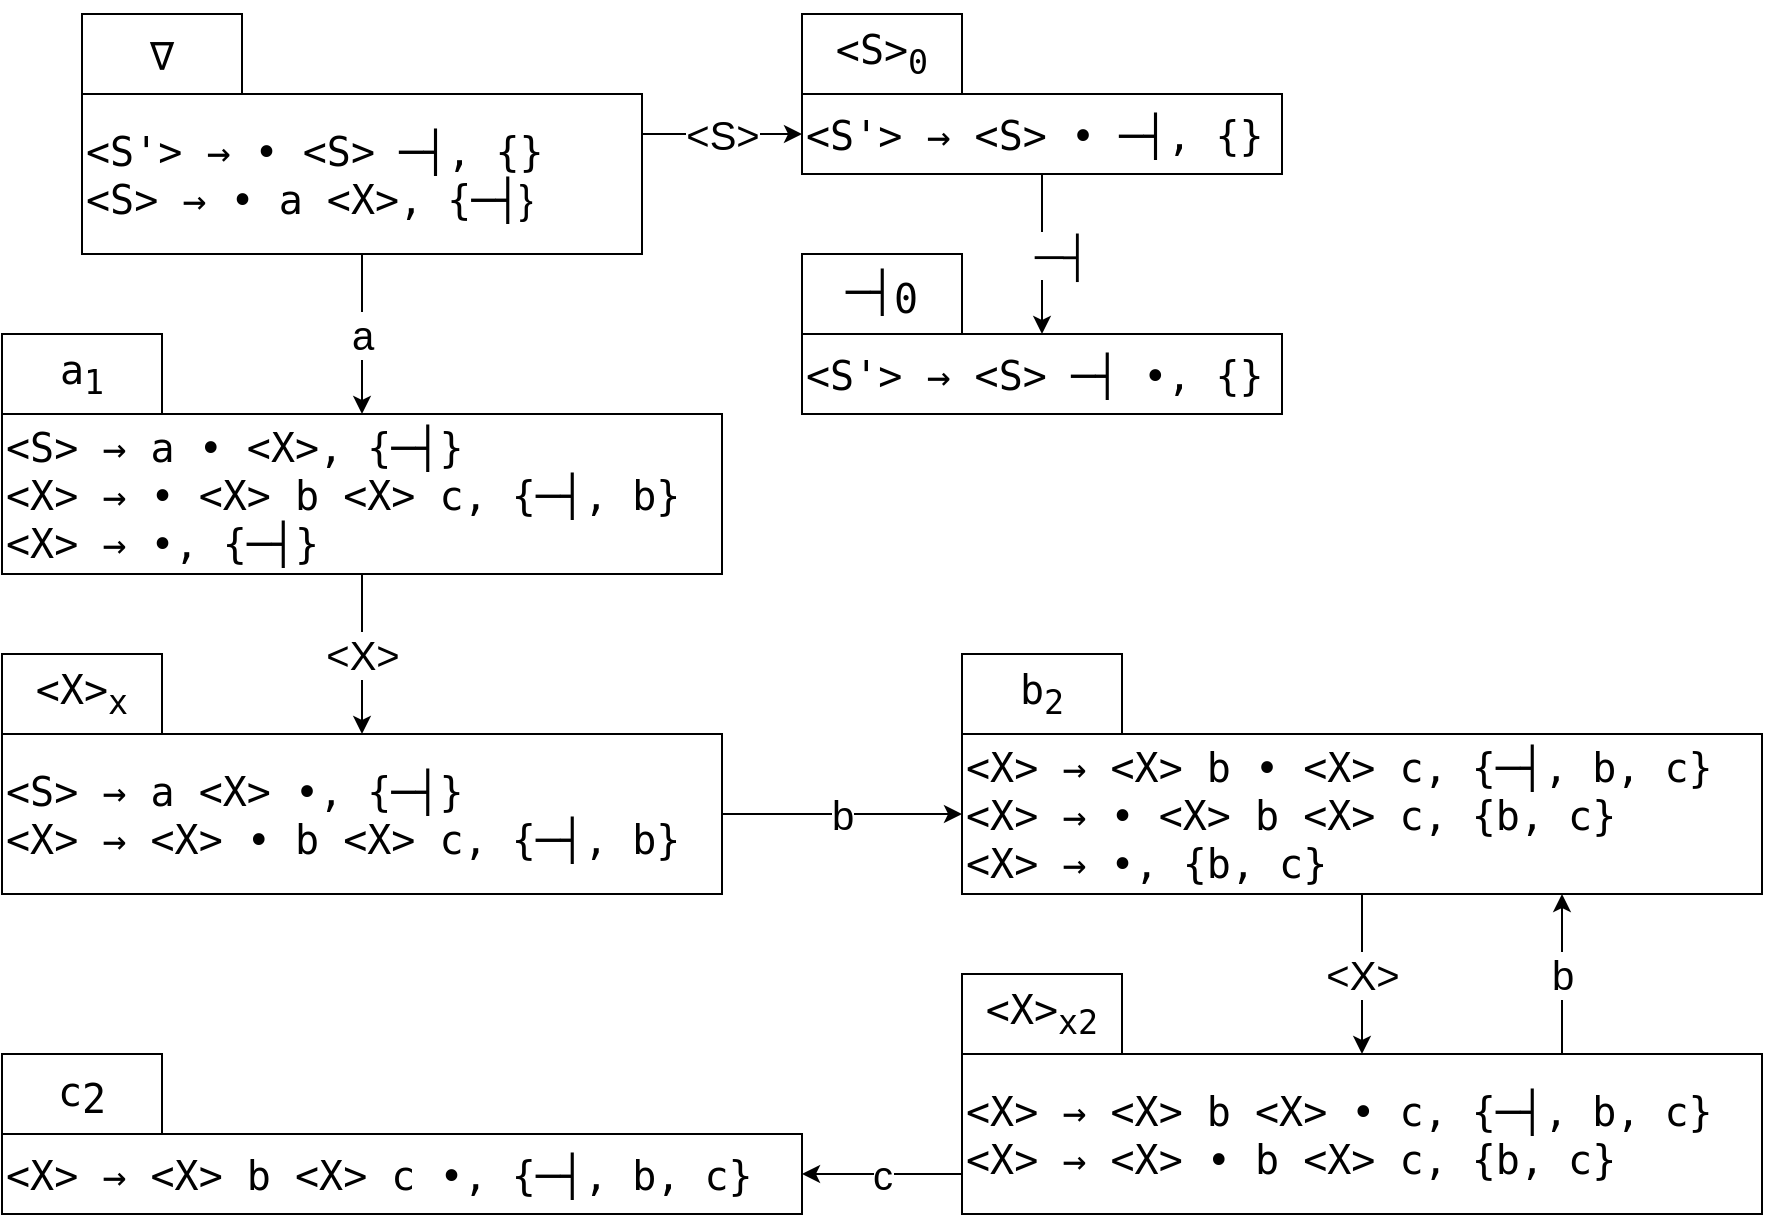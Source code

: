 <mxfile>
    <diagram id="LSlM9-FirK7-BIuNLM0d" name="Automat">
        <mxGraphModel dx="860" dy="790" grid="1" gridSize="10" guides="1" tooltips="1" connect="1" arrows="1" fold="1" page="1" pageScale="1" pageWidth="850" pageHeight="1100" math="0" shadow="0">
            <root>
                <mxCell id="0"/>
                <mxCell id="1" parent="0"/>
                <mxCell id="13" value="&lt;font style=&quot;font-size: 20px&quot;&gt;&amp;lt;S&amp;gt;&lt;/font&gt;" style="edgeStyle=none;html=1;exitX=1;exitY=0.25;exitDx=0;exitDy=0;entryX=0;entryY=0.5;entryDx=0;entryDy=0;" edge="1" parent="1" source="2" target="8">
                    <mxGeometry relative="1" as="geometry"/>
                </mxCell>
                <mxCell id="14" value="&lt;font style=&quot;font-size: 20px&quot;&gt;a&lt;/font&gt;" style="edgeStyle=none;html=1;exitX=0.5;exitY=1;exitDx=0;exitDy=0;entryX=0.5;entryY=0;entryDx=0;entryDy=0;" edge="1" parent="1" source="2" target="4">
                    <mxGeometry relative="1" as="geometry"/>
                </mxCell>
                <mxCell id="2" value="&lt;pre&gt;&lt;font&gt;&lt;div&gt;&lt;font&gt;&lt;pre&gt;&lt;font&gt;&lt;div&gt;&lt;span style=&quot;font-size: 20px&quot;&gt;&amp;lt;S'&amp;gt; → • &amp;lt;S&amp;gt; ─┤, {}&lt;br&gt;&amp;lt;S&amp;gt; → • a &amp;lt;X&amp;gt;, {&lt;/span&gt;&lt;span style=&quot;font-size: 20px&quot;&gt;─┤&lt;/span&gt;&lt;span style=&quot;font-size: 20px ; font-family: &amp;#34;helvetica&amp;#34;&quot;&gt;}&lt;/span&gt;&lt;/div&gt;&lt;/font&gt;&lt;/pre&gt;&lt;/font&gt;&lt;/div&gt;&lt;/font&gt;&lt;/pre&gt;" style="rounded=0;whiteSpace=wrap;html=1;align=left;" parent="1" vertex="1">
                    <mxGeometry x="120" y="80" width="280" height="80" as="geometry"/>
                </mxCell>
                <mxCell id="3" value="&lt;pre&gt;&lt;font style=&quot;font-size: 20px&quot;&gt;∇&lt;/font&gt;&lt;/pre&gt;" style="rounded=0;whiteSpace=wrap;html=1;" parent="1" vertex="1">
                    <mxGeometry x="120" y="40" width="80" height="40" as="geometry"/>
                </mxCell>
                <mxCell id="17" value="&amp;lt;X&amp;gt;" style="edgeStyle=none;html=1;entryX=0.5;entryY=0;entryDx=0;entryDy=0;fontSize=20;" edge="1" parent="1" source="4" target="15">
                    <mxGeometry relative="1" as="geometry"/>
                </mxCell>
                <mxCell id="4" value="&lt;pre&gt;&lt;font&gt;&lt;font&gt;&lt;pre&gt;&lt;span style=&quot;font-size: 20px&quot;&gt;&amp;lt;S&amp;gt; → a • &amp;lt;X&amp;gt;, {─┤}&lt;br&gt;&amp;lt;X&amp;gt; → • &amp;lt;X&amp;gt; b &amp;lt;X&amp;gt; c, {─┤, b}&lt;br&gt;&amp;lt;X&amp;gt; → •, {─┤}&lt;/span&gt;&lt;/pre&gt;&lt;/font&gt;&lt;/font&gt;&lt;/pre&gt;" style="rounded=0;whiteSpace=wrap;html=1;align=left;" vertex="1" parent="1">
                    <mxGeometry x="80" y="240" width="360" height="80" as="geometry"/>
                </mxCell>
                <mxCell id="5" value="&lt;pre&gt;&lt;font style=&quot;font-size: 20px&quot;&gt;a&lt;sub&gt;1&lt;/sub&gt;&lt;/font&gt;&lt;/pre&gt;" style="rounded=0;whiteSpace=wrap;html=1;" vertex="1" parent="1">
                    <mxGeometry x="80" y="200" width="80" height="40" as="geometry"/>
                </mxCell>
                <mxCell id="8" value="&lt;pre&gt;&lt;font&gt;&lt;div&gt;&lt;font&gt;&lt;pre&gt;&lt;font&gt;&lt;div&gt;&lt;span style=&quot;font-size: 20px&quot;&gt;&amp;lt;S'&amp;gt; → &amp;lt;S&amp;gt; • ─┤, {}&lt;br&gt;&lt;/span&gt;&lt;/div&gt;&lt;/font&gt;&lt;/pre&gt;&lt;/font&gt;&lt;/div&gt;&lt;/font&gt;&lt;/pre&gt;" style="rounded=0;whiteSpace=wrap;html=1;align=left;" vertex="1" parent="1">
                    <mxGeometry x="480" y="80" width="240" height="40" as="geometry"/>
                </mxCell>
                <mxCell id="9" value="&lt;pre&gt;&lt;font style=&quot;font-size: 20px&quot;&gt;&amp;lt;S&amp;gt;&lt;sub&gt;0&lt;/sub&gt;&lt;/font&gt;&lt;/pre&gt;" style="rounded=0;whiteSpace=wrap;html=1;" vertex="1" parent="1">
                    <mxGeometry x="480" y="40" width="80" height="40" as="geometry"/>
                </mxCell>
                <mxCell id="10" value="&lt;pre&gt;&lt;font&gt;&lt;div&gt;&lt;font&gt;&lt;pre&gt;&lt;font&gt;&lt;div&gt;&lt;span style=&quot;font-size: 20px&quot;&gt;&amp;lt;S'&amp;gt; → &amp;lt;S&amp;gt; ─┤ &lt;/span&gt;&lt;span style=&quot;font-size: 20px&quot;&gt;•, {}&lt;/span&gt;&lt;/div&gt;&lt;/font&gt;&lt;/pre&gt;&lt;/font&gt;&lt;/div&gt;&lt;/font&gt;&lt;/pre&gt;" style="rounded=0;whiteSpace=wrap;html=1;align=left;" vertex="1" parent="1">
                    <mxGeometry x="480" y="200" width="240" height="40" as="geometry"/>
                </mxCell>
                <mxCell id="11" value="&lt;pre&gt;&lt;span style=&quot;font-family: monospace ; font-size: 20px ; text-align: left&quot;&gt;─┤&lt;/span&gt;&lt;span style=&quot;vertical-align: sub ; font-size: 20px&quot;&gt;0&lt;/span&gt;&lt;/pre&gt;" style="rounded=0;whiteSpace=wrap;html=1;" vertex="1" parent="1">
                    <mxGeometry x="480" y="160" width="80" height="40" as="geometry"/>
                </mxCell>
                <mxCell id="12" value="─┤" style="endArrow=classic;html=1;fontSize=20;exitX=0.5;exitY=1;exitDx=0;exitDy=0;entryX=0.5;entryY=0;entryDx=0;entryDy=0;" edge="1" parent="1" source="8" target="10">
                    <mxGeometry y="10" width="50" height="50" relative="1" as="geometry">
                        <mxPoint x="720" y="190" as="sourcePoint"/>
                        <mxPoint x="770" y="140" as="targetPoint"/>
                        <mxPoint as="offset"/>
                    </mxGeometry>
                </mxCell>
                <mxCell id="22" value="b" style="edgeStyle=none;html=1;exitX=1;exitY=0.5;exitDx=0;exitDy=0;entryX=0;entryY=0.5;entryDx=0;entryDy=0;fontSize=20;" edge="1" parent="1" source="15" target="20">
                    <mxGeometry relative="1" as="geometry"/>
                </mxCell>
                <mxCell id="15" value="&lt;pre&gt;&lt;font&gt;&lt;font&gt;&lt;pre&gt;&lt;font&gt;&lt;span style=&quot;font-size: 20px&quot;&gt;&amp;lt;S&amp;gt; → a &amp;lt;X&amp;gt; •, {─┤}&lt;br&gt;&amp;lt;X&amp;gt; → &amp;lt;X&amp;gt; • b &amp;lt;X&amp;gt; c, {─┤, b}&lt;br&gt;&lt;/span&gt;&lt;/font&gt;&lt;/pre&gt;&lt;/font&gt;&lt;/font&gt;&lt;/pre&gt;" style="rounded=0;whiteSpace=wrap;html=1;align=left;" vertex="1" parent="1">
                    <mxGeometry x="80" y="400" width="360" height="80" as="geometry"/>
                </mxCell>
                <mxCell id="16" value="&lt;pre&gt;&lt;font style=&quot;font-size: 20px&quot;&gt;&amp;lt;X&amp;gt;&lt;sub&gt;x&lt;/sub&gt;&lt;/font&gt;&lt;/pre&gt;" style="rounded=0;whiteSpace=wrap;html=1;" vertex="1" parent="1">
                    <mxGeometry x="80" y="360" width="80" height="40" as="geometry"/>
                </mxCell>
                <mxCell id="33" value="&amp;lt;X&amp;gt;" style="edgeStyle=none;html=1;fontSize=20;" edge="1" parent="1" source="20" target="23">
                    <mxGeometry relative="1" as="geometry"/>
                </mxCell>
                <mxCell id="20" value="&lt;pre&gt;&lt;font&gt;&lt;font&gt;&lt;pre&gt;&lt;span style=&quot;font-size: 20px&quot;&gt;&amp;lt;X&amp;gt; → &amp;lt;X&amp;gt; b • &amp;lt;X&amp;gt; c, {─┤, b, c}&lt;br&gt;&amp;lt;X&amp;gt; → • &amp;lt;X&amp;gt; b &amp;lt;X&amp;gt; c, {b, c}&lt;br&gt;&amp;lt;X&amp;gt; → •, {b, c}&lt;/span&gt;&lt;br&gt;&lt;/pre&gt;&lt;/font&gt;&lt;/font&gt;&lt;/pre&gt;" style="rounded=0;whiteSpace=wrap;html=1;align=left;" vertex="1" parent="1">
                    <mxGeometry x="560" y="400" width="400" height="80" as="geometry"/>
                </mxCell>
                <mxCell id="21" value="&lt;pre&gt;&lt;font style=&quot;font-size: 20px&quot;&gt;b&lt;sub&gt;2&lt;/sub&gt;&lt;/font&gt;&lt;/pre&gt;" style="rounded=0;whiteSpace=wrap;html=1;" vertex="1" parent="1">
                    <mxGeometry x="560" y="360" width="80" height="40" as="geometry"/>
                </mxCell>
                <mxCell id="26" value="b" style="edgeStyle=none;html=1;exitX=0.75;exitY=0;exitDx=0;exitDy=0;entryX=0.75;entryY=1;entryDx=0;entryDy=0;fontSize=20;" edge="1" parent="1" source="23" target="20">
                    <mxGeometry relative="1" as="geometry"/>
                </mxCell>
                <mxCell id="29" value="c" style="edgeStyle=none;html=1;exitX=0;exitY=0.75;exitDx=0;exitDy=0;entryX=1;entryY=0.5;entryDx=0;entryDy=0;fontSize=20;" edge="1" parent="1" source="23" target="27">
                    <mxGeometry relative="1" as="geometry"/>
                </mxCell>
                <mxCell id="23" value="&lt;pre&gt;&lt;font&gt;&lt;font&gt;&lt;pre&gt;&lt;span style=&quot;font-size: 20px&quot;&gt;&amp;lt;X&amp;gt; → &amp;lt;X&amp;gt; b &amp;lt;X&amp;gt; • c, {─┤, b, c}&lt;br&gt;&amp;lt;X&amp;gt; → &amp;lt;X&amp;gt; • b &amp;lt;X&amp;gt; c, {b, c}&lt;/span&gt;&lt;br&gt;&lt;/pre&gt;&lt;/font&gt;&lt;/font&gt;&lt;/pre&gt;" style="rounded=0;whiteSpace=wrap;html=1;align=left;" vertex="1" parent="1">
                    <mxGeometry x="560" y="560" width="400" height="80" as="geometry"/>
                </mxCell>
                <mxCell id="24" value="&lt;pre&gt;&lt;font style=&quot;font-size: 20px&quot;&gt;&amp;lt;X&amp;gt;&lt;sub&gt;x2&lt;/sub&gt;&lt;/font&gt;&lt;/pre&gt;" style="rounded=0;whiteSpace=wrap;html=1;" vertex="1" parent="1">
                    <mxGeometry x="560" y="520" width="80" height="40" as="geometry"/>
                </mxCell>
                <mxCell id="27" value="&lt;pre&gt;&lt;font&gt;&lt;font&gt;&lt;pre&gt;&lt;font&gt;&lt;pre&gt;&lt;span style=&quot;font-size: 20px&quot;&gt;&amp;lt;X&amp;gt; → &amp;lt;X&amp;gt; b &amp;lt;X&amp;gt; c •, {─┤, b, c}&lt;/span&gt;&lt;br&gt;&lt;/pre&gt;&lt;/font&gt;&lt;/pre&gt;&lt;/font&gt;&lt;/font&gt;&lt;/pre&gt;" style="rounded=0;whiteSpace=wrap;html=1;align=left;" vertex="1" parent="1">
                    <mxGeometry x="80" y="600" width="400" height="40" as="geometry"/>
                </mxCell>
                <mxCell id="28" value="&lt;pre&gt;&lt;span style=&quot;font-family: monospace ; font-size: 20px ; text-align: left&quot;&gt;c&lt;/span&gt;&lt;span style=&quot;vertical-align: sub ; font-size: 20px&quot;&gt;2&lt;/span&gt;&lt;/pre&gt;" style="rounded=0;whiteSpace=wrap;html=1;" vertex="1" parent="1">
                    <mxGeometry x="80" y="560" width="80" height="40" as="geometry"/>
                </mxCell>
            </root>
        </mxGraphModel>
    </diagram>
</mxfile>
